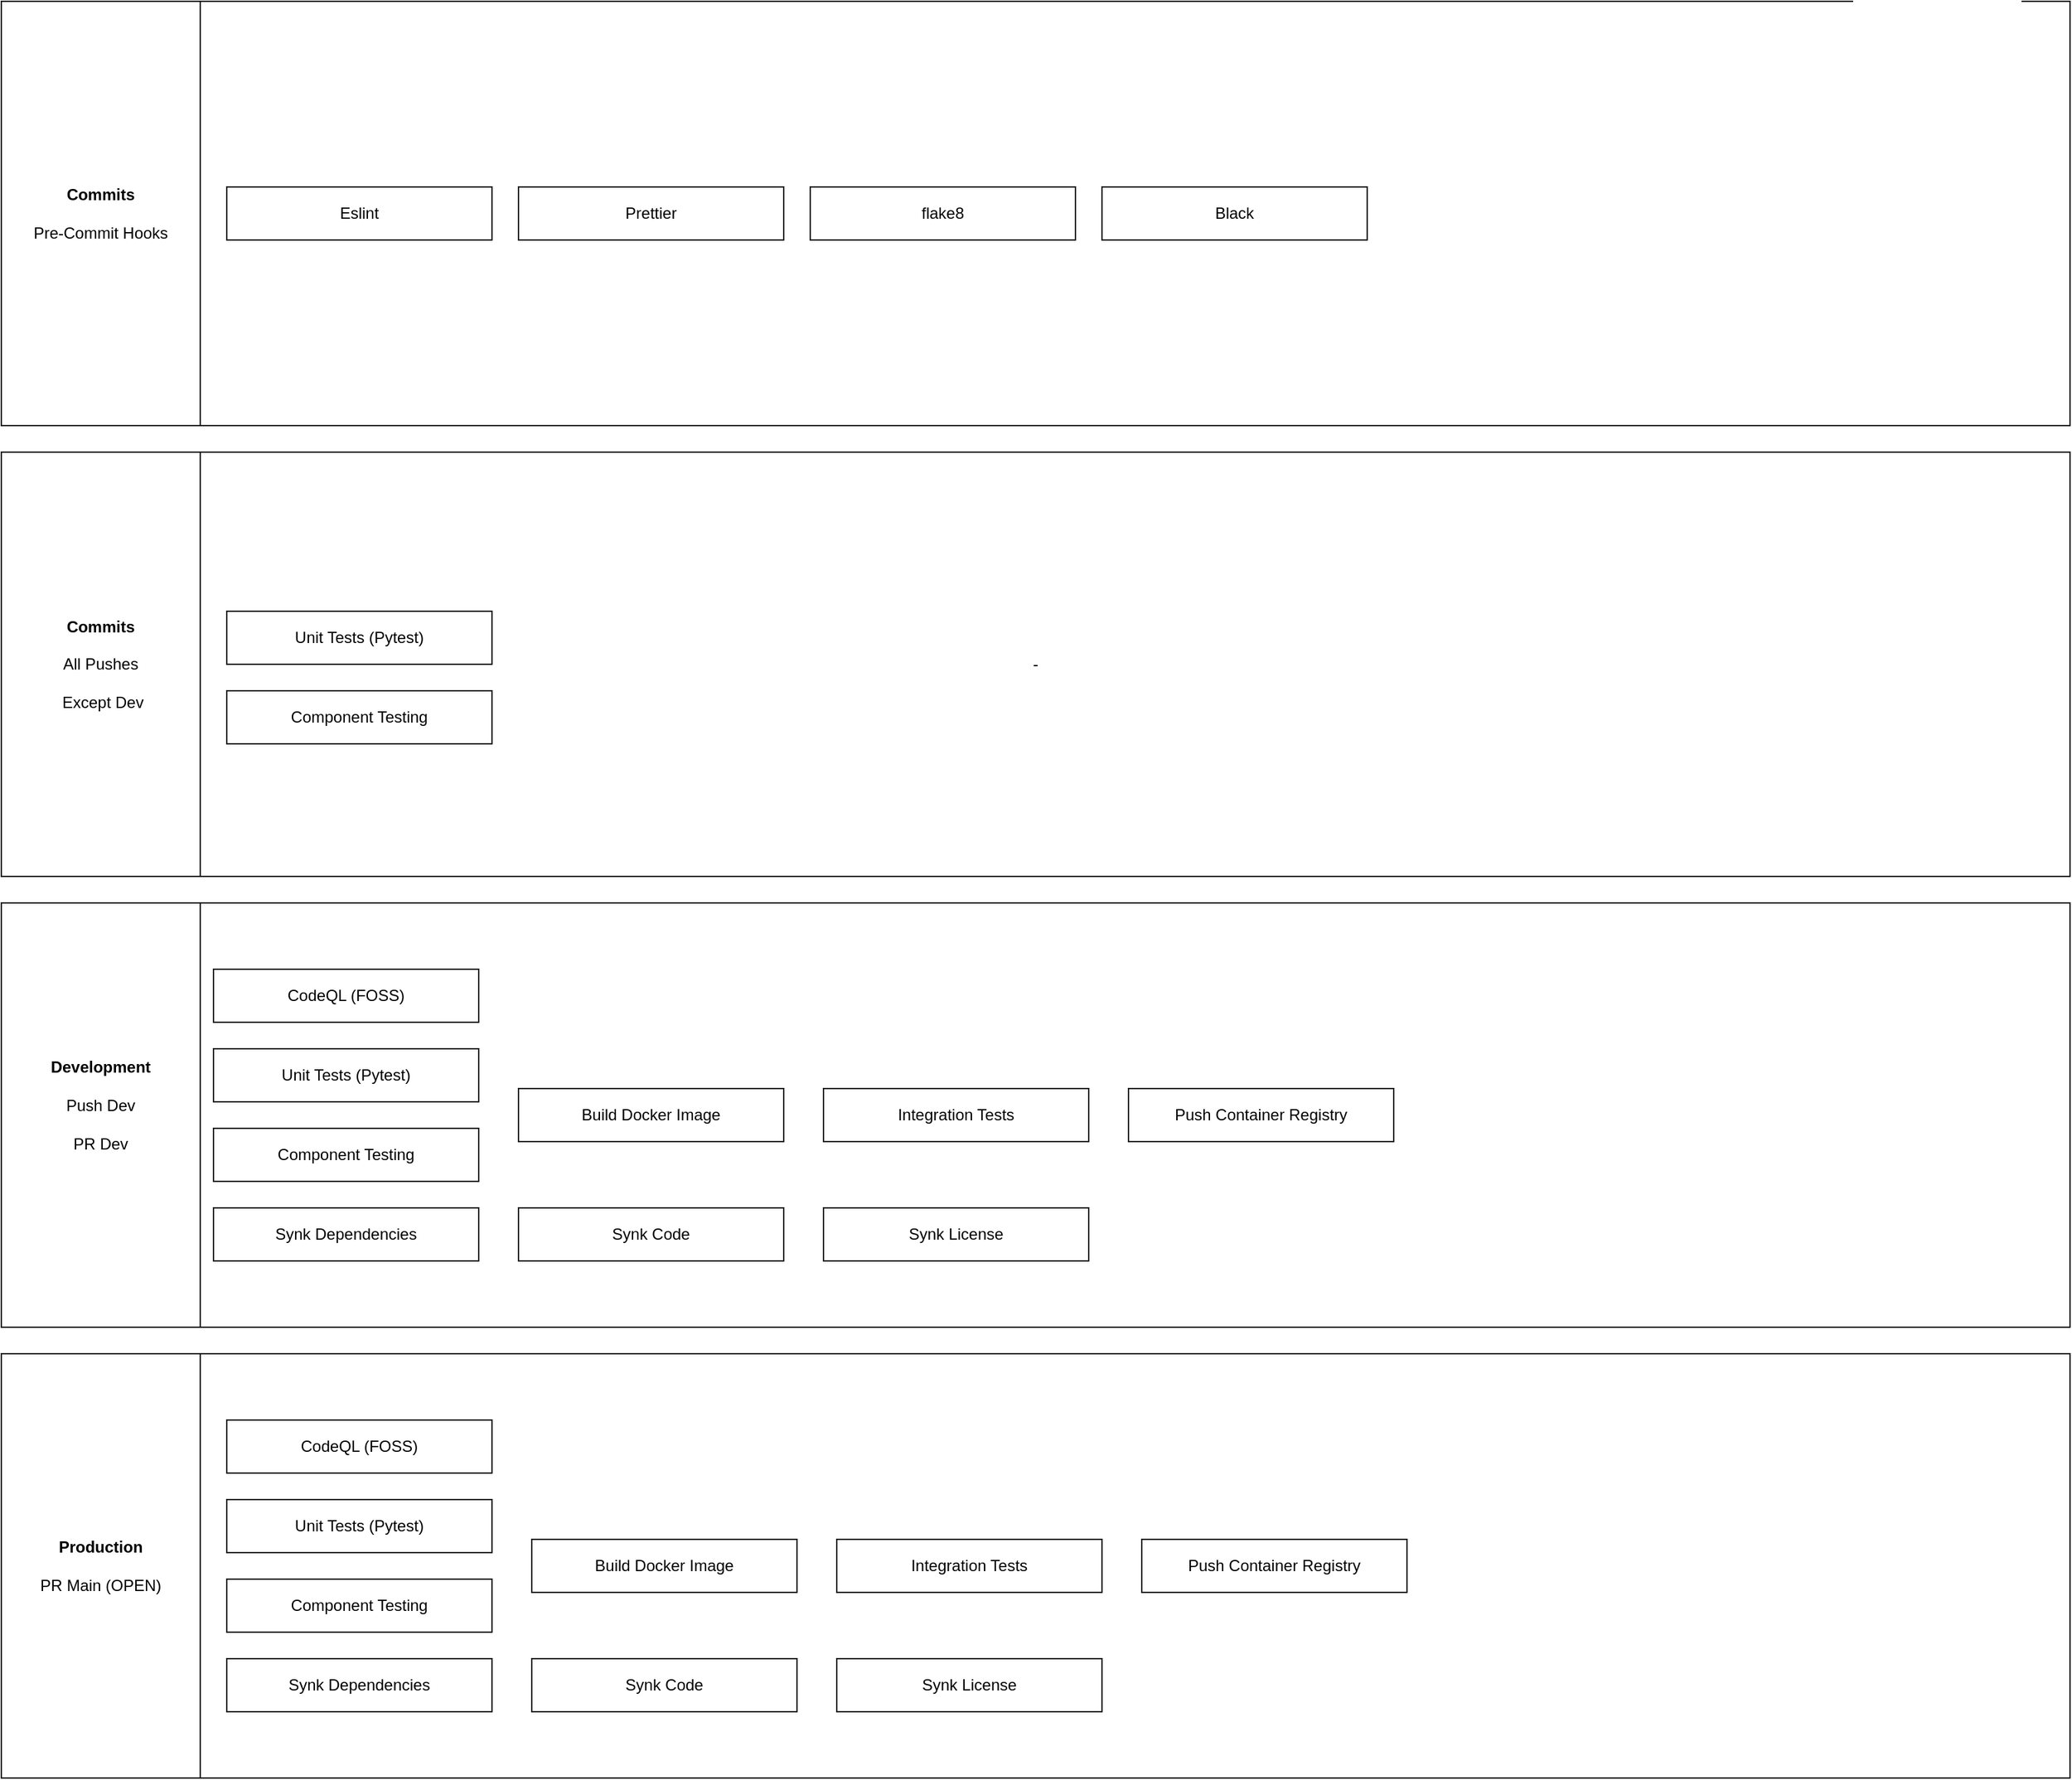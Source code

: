 <mxfile version="15.3.1" type="github" pages="2">
  <diagram id="jGv3KRdHRO9ItCqaX64U" name="Page-1">
    <mxGraphModel dx="2302" dy="2200" grid="1" gridSize="10" guides="1" tooltips="1" connect="1" arrows="1" fold="1" page="1" pageScale="1" pageWidth="1700" pageHeight="1100" math="0" shadow="0">
      <root>
        <mxCell id="QeTs8Otb-hYSfhYipXKW-0" />
        <mxCell id="QeTs8Otb-hYSfhYipXKW-1" parent="QeTs8Otb-hYSfhYipXKW-0" />
        <mxCell id="zljSf0HPq7ISTMpLtNXf-15" value="-" style="rounded=0;whiteSpace=wrap;html=1;" parent="QeTs8Otb-hYSfhYipXKW-1" vertex="1">
          <mxGeometry x="40" y="40" width="1560" height="320" as="geometry" />
        </mxCell>
        <mxCell id="zljSf0HPq7ISTMpLtNXf-16" value="&lt;div&gt;&lt;b&gt;Commits&lt;br&gt;&lt;/b&gt;&lt;/div&gt;&lt;div&gt;&lt;br&gt;&lt;/div&gt;&lt;div&gt;All Pushes&lt;/div&gt;&lt;div&gt;&lt;br&gt;&lt;/div&gt;&amp;nbsp;Except Dev" style="rounded=0;whiteSpace=wrap;html=1;" parent="QeTs8Otb-hYSfhYipXKW-1" vertex="1">
          <mxGeometry x="40" y="40" width="150" height="320" as="geometry" />
        </mxCell>
        <mxCell id="zljSf0HPq7ISTMpLtNXf-26" value="" style="rounded=0;whiteSpace=wrap;html=1;" parent="QeTs8Otb-hYSfhYipXKW-1" vertex="1">
          <mxGeometry x="40" y="720" width="1560" height="320" as="geometry" />
        </mxCell>
        <mxCell id="zljSf0HPq7ISTMpLtNXf-27" value="" style="rounded=0;whiteSpace=wrap;html=1;" parent="QeTs8Otb-hYSfhYipXKW-1" vertex="1">
          <mxGeometry x="40" y="380" width="1560" height="320" as="geometry" />
        </mxCell>
        <mxCell id="zljSf0HPq7ISTMpLtNXf-32" value="&lt;div&gt;&lt;b&gt;Development&lt;/b&gt;&lt;/div&gt;&lt;div&gt;&lt;br&gt;&lt;/div&gt;&lt;div&gt;Push Dev&lt;/div&gt;&lt;div&gt;&lt;br&gt;&lt;/div&gt;&lt;div&gt;PR Dev&lt;/div&gt;&lt;div&gt;&lt;br&gt;&lt;/div&gt;" style="rounded=0;whiteSpace=wrap;html=1;" parent="QeTs8Otb-hYSfhYipXKW-1" vertex="1">
          <mxGeometry x="40" y="380" width="150" height="320" as="geometry" />
        </mxCell>
        <mxCell id="zljSf0HPq7ISTMpLtNXf-33" value="&lt;div&gt;&lt;b&gt;Production&lt;/b&gt;&lt;/div&gt;&lt;div&gt;&lt;br&gt;&lt;/div&gt;&lt;div&gt;PR Main (OPEN)&lt;br&gt;&lt;/div&gt;" style="rounded=0;whiteSpace=wrap;html=1;" parent="QeTs8Otb-hYSfhYipXKW-1" vertex="1">
          <mxGeometry x="40" y="720" width="150" height="320" as="geometry" />
        </mxCell>
        <mxCell id="zljSf0HPq7ISTMpLtNXf-34" value="Integration Tests" style="rounded=0;whiteSpace=wrap;html=1;" parent="QeTs8Otb-hYSfhYipXKW-1" vertex="1">
          <mxGeometry x="660" y="520" width="200" height="40" as="geometry" />
        </mxCell>
        <mxCell id="zljSf0HPq7ISTMpLtNXf-37" value="Build Docker Image" style="rounded=0;whiteSpace=wrap;html=1;" parent="QeTs8Otb-hYSfhYipXKW-1" vertex="1">
          <mxGeometry x="430" y="520" width="200" height="40" as="geometry" />
        </mxCell>
        <mxCell id="zljSf0HPq7ISTMpLtNXf-38" value="Push Container Registry" style="rounded=0;whiteSpace=wrap;html=1;" parent="QeTs8Otb-hYSfhYipXKW-1" vertex="1">
          <mxGeometry x="890" y="520" width="200" height="40" as="geometry" />
        </mxCell>
        <mxCell id="zljSf0HPq7ISTMpLtNXf-49" value="-" style="rounded=0;whiteSpace=wrap;html=1;" parent="QeTs8Otb-hYSfhYipXKW-1" vertex="1">
          <mxGeometry x="40" y="-300" width="1560" height="320" as="geometry" />
        </mxCell>
        <mxCell id="zljSf0HPq7ISTMpLtNXf-50" value="&lt;div&gt;&lt;b&gt;Commits&lt;br&gt;&lt;/b&gt;&lt;/div&gt;&lt;div&gt;&lt;br&gt;&lt;/div&gt;&lt;div&gt;Pre-Commit Hooks&lt;br&gt;&lt;/div&gt;" style="rounded=0;whiteSpace=wrap;html=1;" parent="QeTs8Otb-hYSfhYipXKW-1" vertex="1">
          <mxGeometry x="40" y="-300" width="150" height="320" as="geometry" />
        </mxCell>
        <mxCell id="zljSf0HPq7ISTMpLtNXf-51" value="Black" style="rounded=0;whiteSpace=wrap;html=1;" parent="QeTs8Otb-hYSfhYipXKW-1" vertex="1">
          <mxGeometry x="870" y="-160" width="200" height="40" as="geometry" />
        </mxCell>
        <mxCell id="zljSf0HPq7ISTMpLtNXf-52" value="Eslint" style="rounded=0;whiteSpace=wrap;html=1;" parent="QeTs8Otb-hYSfhYipXKW-1" vertex="1">
          <mxGeometry x="210" y="-160" width="200" height="40" as="geometry" />
        </mxCell>
        <mxCell id="zljSf0HPq7ISTMpLtNXf-53" value="Prettier" style="rounded=0;whiteSpace=wrap;html=1;" parent="QeTs8Otb-hYSfhYipXKW-1" vertex="1">
          <mxGeometry x="430" y="-160" width="200" height="40" as="geometry" />
        </mxCell>
        <mxCell id="zljSf0HPq7ISTMpLtNXf-54" value="&lt;div&gt;flake8&lt;/div&gt;" style="rounded=0;whiteSpace=wrap;html=1;" parent="QeTs8Otb-hYSfhYipXKW-1" vertex="1">
          <mxGeometry x="650" y="-160" width="200" height="40" as="geometry" />
        </mxCell>
        <mxCell id="zljSf0HPq7ISTMpLtNXf-55" value="Unit Tests (Pytest)" style="rounded=0;whiteSpace=wrap;html=1;" parent="QeTs8Otb-hYSfhYipXKW-1" vertex="1">
          <mxGeometry x="210" y="160" width="200" height="40" as="geometry" />
        </mxCell>
        <mxCell id="zljSf0HPq7ISTMpLtNXf-56" value="Component Testing" style="rounded=0;whiteSpace=wrap;html=1;" parent="QeTs8Otb-hYSfhYipXKW-1" vertex="1">
          <mxGeometry x="210" y="220" width="200" height="40" as="geometry" />
        </mxCell>
        <mxCell id="zljSf0HPq7ISTMpLtNXf-57" value="&lt;div&gt;Synk Dependencies&lt;/div&gt;" style="rounded=0;whiteSpace=wrap;html=1;" parent="QeTs8Otb-hYSfhYipXKW-1" vertex="1">
          <mxGeometry x="200" y="610" width="200" height="40" as="geometry" />
        </mxCell>
        <mxCell id="zljSf0HPq7ISTMpLtNXf-58" value="Synk License" style="rounded=0;whiteSpace=wrap;html=1;" parent="QeTs8Otb-hYSfhYipXKW-1" vertex="1">
          <mxGeometry x="660" y="610" width="200" height="40" as="geometry" />
        </mxCell>
        <mxCell id="zljSf0HPq7ISTMpLtNXf-59" value="Synk Code" style="rounded=0;whiteSpace=wrap;html=1;" parent="QeTs8Otb-hYSfhYipXKW-1" vertex="1">
          <mxGeometry x="430" y="610" width="200" height="40" as="geometry" />
        </mxCell>
        <mxCell id="zljSf0HPq7ISTMpLtNXf-60" value="CodeQL (FOSS)" style="rounded=0;whiteSpace=wrap;html=1;" parent="QeTs8Otb-hYSfhYipXKW-1" vertex="1">
          <mxGeometry x="200" y="430" width="200" height="40" as="geometry" />
        </mxCell>
        <mxCell id="zljSf0HPq7ISTMpLtNXf-65" value="Unit Tests (Pytest)" style="rounded=0;whiteSpace=wrap;html=1;" parent="QeTs8Otb-hYSfhYipXKW-1" vertex="1">
          <mxGeometry x="200" y="490" width="200" height="40" as="geometry" />
        </mxCell>
        <mxCell id="zljSf0HPq7ISTMpLtNXf-66" value="Component Testing" style="rounded=0;whiteSpace=wrap;html=1;" parent="QeTs8Otb-hYSfhYipXKW-1" vertex="1">
          <mxGeometry x="200" y="550" width="200" height="40" as="geometry" />
        </mxCell>
        <mxCell id="zljSf0HPq7ISTMpLtNXf-67" value="Integration Tests" style="rounded=0;whiteSpace=wrap;html=1;" parent="QeTs8Otb-hYSfhYipXKW-1" vertex="1">
          <mxGeometry x="670" y="860" width="200" height="40" as="geometry" />
        </mxCell>
        <mxCell id="zljSf0HPq7ISTMpLtNXf-68" value="Build Docker Image" style="rounded=0;whiteSpace=wrap;html=1;" parent="QeTs8Otb-hYSfhYipXKW-1" vertex="1">
          <mxGeometry x="440" y="860" width="200" height="40" as="geometry" />
        </mxCell>
        <mxCell id="zljSf0HPq7ISTMpLtNXf-69" value="Push Container Registry" style="rounded=0;whiteSpace=wrap;html=1;" parent="QeTs8Otb-hYSfhYipXKW-1" vertex="1">
          <mxGeometry x="900" y="860" width="200" height="40" as="geometry" />
        </mxCell>
        <mxCell id="zljSf0HPq7ISTMpLtNXf-70" value="&lt;div&gt;Synk Dependencies&lt;/div&gt;" style="rounded=0;whiteSpace=wrap;html=1;" parent="QeTs8Otb-hYSfhYipXKW-1" vertex="1">
          <mxGeometry x="210" y="950" width="200" height="40" as="geometry" />
        </mxCell>
        <mxCell id="zljSf0HPq7ISTMpLtNXf-71" value="Synk License" style="rounded=0;whiteSpace=wrap;html=1;" parent="QeTs8Otb-hYSfhYipXKW-1" vertex="1">
          <mxGeometry x="670" y="950" width="200" height="40" as="geometry" />
        </mxCell>
        <mxCell id="zljSf0HPq7ISTMpLtNXf-72" value="Synk Code" style="rounded=0;whiteSpace=wrap;html=1;" parent="QeTs8Otb-hYSfhYipXKW-1" vertex="1">
          <mxGeometry x="440" y="950" width="200" height="40" as="geometry" />
        </mxCell>
        <mxCell id="zljSf0HPq7ISTMpLtNXf-73" value="CodeQL (FOSS)" style="rounded=0;whiteSpace=wrap;html=1;" parent="QeTs8Otb-hYSfhYipXKW-1" vertex="1">
          <mxGeometry x="210" y="770" width="200" height="40" as="geometry" />
        </mxCell>
        <mxCell id="zljSf0HPq7ISTMpLtNXf-74" value="Unit Tests (Pytest)" style="rounded=0;whiteSpace=wrap;html=1;" parent="QeTs8Otb-hYSfhYipXKW-1" vertex="1">
          <mxGeometry x="210" y="830" width="200" height="40" as="geometry" />
        </mxCell>
        <mxCell id="zljSf0HPq7ISTMpLtNXf-75" value="Component Testing" style="rounded=0;whiteSpace=wrap;html=1;" parent="QeTs8Otb-hYSfhYipXKW-1" vertex="1">
          <mxGeometry x="210" y="890" width="200" height="40" as="geometry" />
        </mxCell>
      </root>
    </mxGraphModel>
  </diagram>
  <diagram id="HQA63WVWDDD8-CEPDaFc" name="Page-2">
    <mxGraphModel dx="774" dy="1068" grid="1" gridSize="10" guides="1" tooltips="1" connect="1" arrows="1" fold="1" page="1" pageScale="1" pageWidth="1700" pageHeight="1100" math="0" shadow="0">
      <root>
        <mxCell id="b_qFX8tGY4ncBuvcTpRo-0" />
        <mxCell id="b_qFX8tGY4ncBuvcTpRo-1" parent="b_qFX8tGY4ncBuvcTpRo-0" />
        <mxCell id="LQB0p1-kZQwptmR9ZmRh-0" value="" style="rounded=0;whiteSpace=wrap;html=1;" parent="b_qFX8tGY4ncBuvcTpRo-1" vertex="1">
          <mxGeometry x="40" y="380" width="1560" height="320" as="geometry" />
        </mxCell>
        <mxCell id="LQB0p1-kZQwptmR9ZmRh-1" value="&lt;div&gt;&lt;b&gt;Tests&lt;/b&gt;&lt;/div&gt;&lt;div&gt;&lt;br&gt;&lt;/div&gt;&lt;div&gt;&lt;span style=&quot;background-color: rgb(185 , 224 , 165)&quot;&gt;All Pushes&lt;/span&gt;&lt;br&gt;&lt;/div&gt;&lt;div&gt;&lt;br&gt;&lt;/div&gt;&lt;div&gt;&lt;span style=&quot;background-color: rgb(195 , 171 , 208)&quot;&gt;All PR&lt;/span&gt;&lt;br&gt;&lt;/div&gt;&lt;div&gt;&lt;br&gt;&lt;/div&gt;" style="rounded=0;whiteSpace=wrap;html=1;fillColor=#FFFFFF;" parent="b_qFX8tGY4ncBuvcTpRo-1" vertex="1">
          <mxGeometry x="40" y="380" width="150" height="320" as="geometry" />
        </mxCell>
        <mxCell id="LQB0p1-kZQwptmR9ZmRh-2" value="Integration Tests" style="rounded=0;whiteSpace=wrap;html=1;" parent="b_qFX8tGY4ncBuvcTpRo-1" vertex="1">
          <mxGeometry x="421" y="510" width="200" height="40" as="geometry" />
        </mxCell>
        <mxCell id="LQB0p1-kZQwptmR9ZmRh-9" value="Unit Tests (Pytest)" style="rounded=0;whiteSpace=wrap;html=1;" parent="b_qFX8tGY4ncBuvcTpRo-1" vertex="1">
          <mxGeometry x="200" y="480" width="200" height="40" as="geometry" />
        </mxCell>
        <mxCell id="LQB0p1-kZQwptmR9ZmRh-10" value="Component Testing" style="rounded=0;whiteSpace=wrap;html=1;" parent="b_qFX8tGY4ncBuvcTpRo-1" vertex="1">
          <mxGeometry x="200" y="540" width="200" height="40" as="geometry" />
        </mxCell>
        <mxCell id="LQB0p1-kZQwptmR9ZmRh-22" value="" style="rounded=0;whiteSpace=wrap;html=1;" parent="b_qFX8tGY4ncBuvcTpRo-1" vertex="1">
          <mxGeometry x="40" y="40" width="1560" height="320" as="geometry" />
        </mxCell>
        <mxCell id="LQB0p1-kZQwptmR9ZmRh-23" value="&lt;b&gt;Secuirty&lt;/b&gt;&lt;div&gt;&lt;br&gt;&lt;/div&gt;&lt;div&gt;&lt;span style=&quot;background-color: rgb(185 , 224 , 165)&quot;&gt;All Pushes&lt;/span&gt;&lt;br&gt;&lt;/div&gt;&lt;div&gt;&lt;br&gt;&lt;/div&gt;&lt;span style=&quot;background-color: rgb(195 , 171 , 208)&quot;&gt;All PR&lt;/span&gt;&lt;div&gt;&lt;br&gt;&lt;/div&gt;" style="rounded=0;whiteSpace=wrap;html=1;fillColor=#FFFFFF;" parent="b_qFX8tGY4ncBuvcTpRo-1" vertex="1">
          <mxGeometry x="40" y="40" width="150" height="320" as="geometry" />
        </mxCell>
        <mxCell id="LQB0p1-kZQwptmR9ZmRh-27" value="&lt;div&gt;Synk Dependencies&lt;/div&gt;" style="rounded=0;whiteSpace=wrap;html=1;" parent="b_qFX8tGY4ncBuvcTpRo-1" vertex="1">
          <mxGeometry x="200" y="150" width="200" height="40" as="geometry" />
        </mxCell>
        <mxCell id="LQB0p1-kZQwptmR9ZmRh-28" value="Synk License" style="rounded=0;whiteSpace=wrap;html=1;" parent="b_qFX8tGY4ncBuvcTpRo-1" vertex="1">
          <mxGeometry x="200" y="270" width="200" height="40" as="geometry" />
        </mxCell>
        <mxCell id="LQB0p1-kZQwptmR9ZmRh-29" value="Synk Code" style="rounded=0;whiteSpace=wrap;html=1;" parent="b_qFX8tGY4ncBuvcTpRo-1" vertex="1">
          <mxGeometry x="200" y="210" width="200" height="40" as="geometry" />
        </mxCell>
        <mxCell id="LQB0p1-kZQwptmR9ZmRh-30" value="CodeQL (FOSS)" style="rounded=0;whiteSpace=wrap;html=1;" parent="b_qFX8tGY4ncBuvcTpRo-1" vertex="1">
          <mxGeometry x="200" y="90" width="200" height="40" as="geometry" />
        </mxCell>
        <mxCell id="LQB0p1-kZQwptmR9ZmRh-33" value="" style="rounded=0;whiteSpace=wrap;html=1;" parent="b_qFX8tGY4ncBuvcTpRo-1" vertex="1">
          <mxGeometry x="40" y="720" width="1560" height="320" as="geometry" />
        </mxCell>
        <mxCell id="LQB0p1-kZQwptmR9ZmRh-34" value="&lt;div&gt;&lt;b&gt;Deploy Dev&lt;/b&gt;&lt;/div&gt;&lt;div&gt;&lt;br&gt;&lt;/div&gt;&lt;div&gt;&lt;span style=&quot;background-color: rgb(154 , 199 , 191)&quot;&gt;Accepted PR Dev&lt;/span&gt;&lt;br&gt;&lt;/div&gt;" style="rounded=0;whiteSpace=wrap;html=1;" parent="b_qFX8tGY4ncBuvcTpRo-1" vertex="1">
          <mxGeometry x="40" y="720" width="150" height="320" as="geometry" />
        </mxCell>
        <mxCell id="LQB0p1-kZQwptmR9ZmRh-36" value="Build Docker Image" style="rounded=0;whiteSpace=wrap;html=1;" parent="b_qFX8tGY4ncBuvcTpRo-1" vertex="1">
          <mxGeometry x="200" y="860" width="200" height="40" as="geometry" />
        </mxCell>
        <mxCell id="LQB0p1-kZQwptmR9ZmRh-37" value="Push Container Registry" style="rounded=0;whiteSpace=wrap;html=1;" parent="b_qFX8tGY4ncBuvcTpRo-1" vertex="1">
          <mxGeometry x="421" y="860" width="200" height="40" as="geometry" />
        </mxCell>
        <mxCell id="LQB0p1-kZQwptmR9ZmRh-45" value="Deploy Backend" style="rounded=0;whiteSpace=wrap;html=1;" parent="b_qFX8tGY4ncBuvcTpRo-1" vertex="1">
          <mxGeometry x="640" y="830" width="200" height="40" as="geometry" />
        </mxCell>
        <mxCell id="LQB0p1-kZQwptmR9ZmRh-46" value="Deploy Frontend" style="rounded=0;whiteSpace=wrap;html=1;" parent="b_qFX8tGY4ncBuvcTpRo-1" vertex="1">
          <mxGeometry x="640" y="880" width="200" height="40" as="geometry" />
        </mxCell>
        <mxCell id="LQB0p1-kZQwptmR9ZmRh-48" value="" style="rounded=0;whiteSpace=wrap;html=1;" parent="b_qFX8tGY4ncBuvcTpRo-1" vertex="1">
          <mxGeometry x="40" y="1060" width="1560" height="320" as="geometry" />
        </mxCell>
        <mxCell id="LQB0p1-kZQwptmR9ZmRh-49" value="&lt;div&gt;&lt;b&gt;Deploy Prod&lt;br&gt;&lt;/b&gt;&lt;/div&gt;&lt;div&gt;&lt;br&gt;&lt;/div&gt;&lt;div&gt;&lt;span style=&quot;background-color: rgb(241 , 156 , 153)&quot;&gt;&lt;span&gt;Accepted PR Prod&lt;/span&gt;&lt;/span&gt;&lt;br&gt;&lt;/div&gt;" style="rounded=0;whiteSpace=wrap;html=1;" parent="b_qFX8tGY4ncBuvcTpRo-1" vertex="1">
          <mxGeometry x="40" y="1060" width="150" height="320" as="geometry" />
        </mxCell>
        <mxCell id="LQB0p1-kZQwptmR9ZmRh-50" value="Build Docker Image" style="rounded=0;whiteSpace=wrap;html=1;" parent="b_qFX8tGY4ncBuvcTpRo-1" vertex="1">
          <mxGeometry x="200" y="1200" width="200" height="40" as="geometry" />
        </mxCell>
        <mxCell id="LQB0p1-kZQwptmR9ZmRh-51" value="Push Container Registry" style="rounded=0;whiteSpace=wrap;html=1;" parent="b_qFX8tGY4ncBuvcTpRo-1" vertex="1">
          <mxGeometry x="421" y="1200" width="200" height="40" as="geometry" />
        </mxCell>
        <mxCell id="LQB0p1-kZQwptmR9ZmRh-52" value="Deploy Backend" style="rounded=0;whiteSpace=wrap;html=1;" parent="b_qFX8tGY4ncBuvcTpRo-1" vertex="1">
          <mxGeometry x="640" y="1170" width="200" height="40" as="geometry" />
        </mxCell>
        <mxCell id="LQB0p1-kZQwptmR9ZmRh-53" value="Deploy Frontend" style="rounded=0;whiteSpace=wrap;html=1;" parent="b_qFX8tGY4ncBuvcTpRo-1" vertex="1">
          <mxGeometry x="640" y="1220" width="200" height="40" as="geometry" />
        </mxCell>
      </root>
    </mxGraphModel>
  </diagram>
</mxfile>

